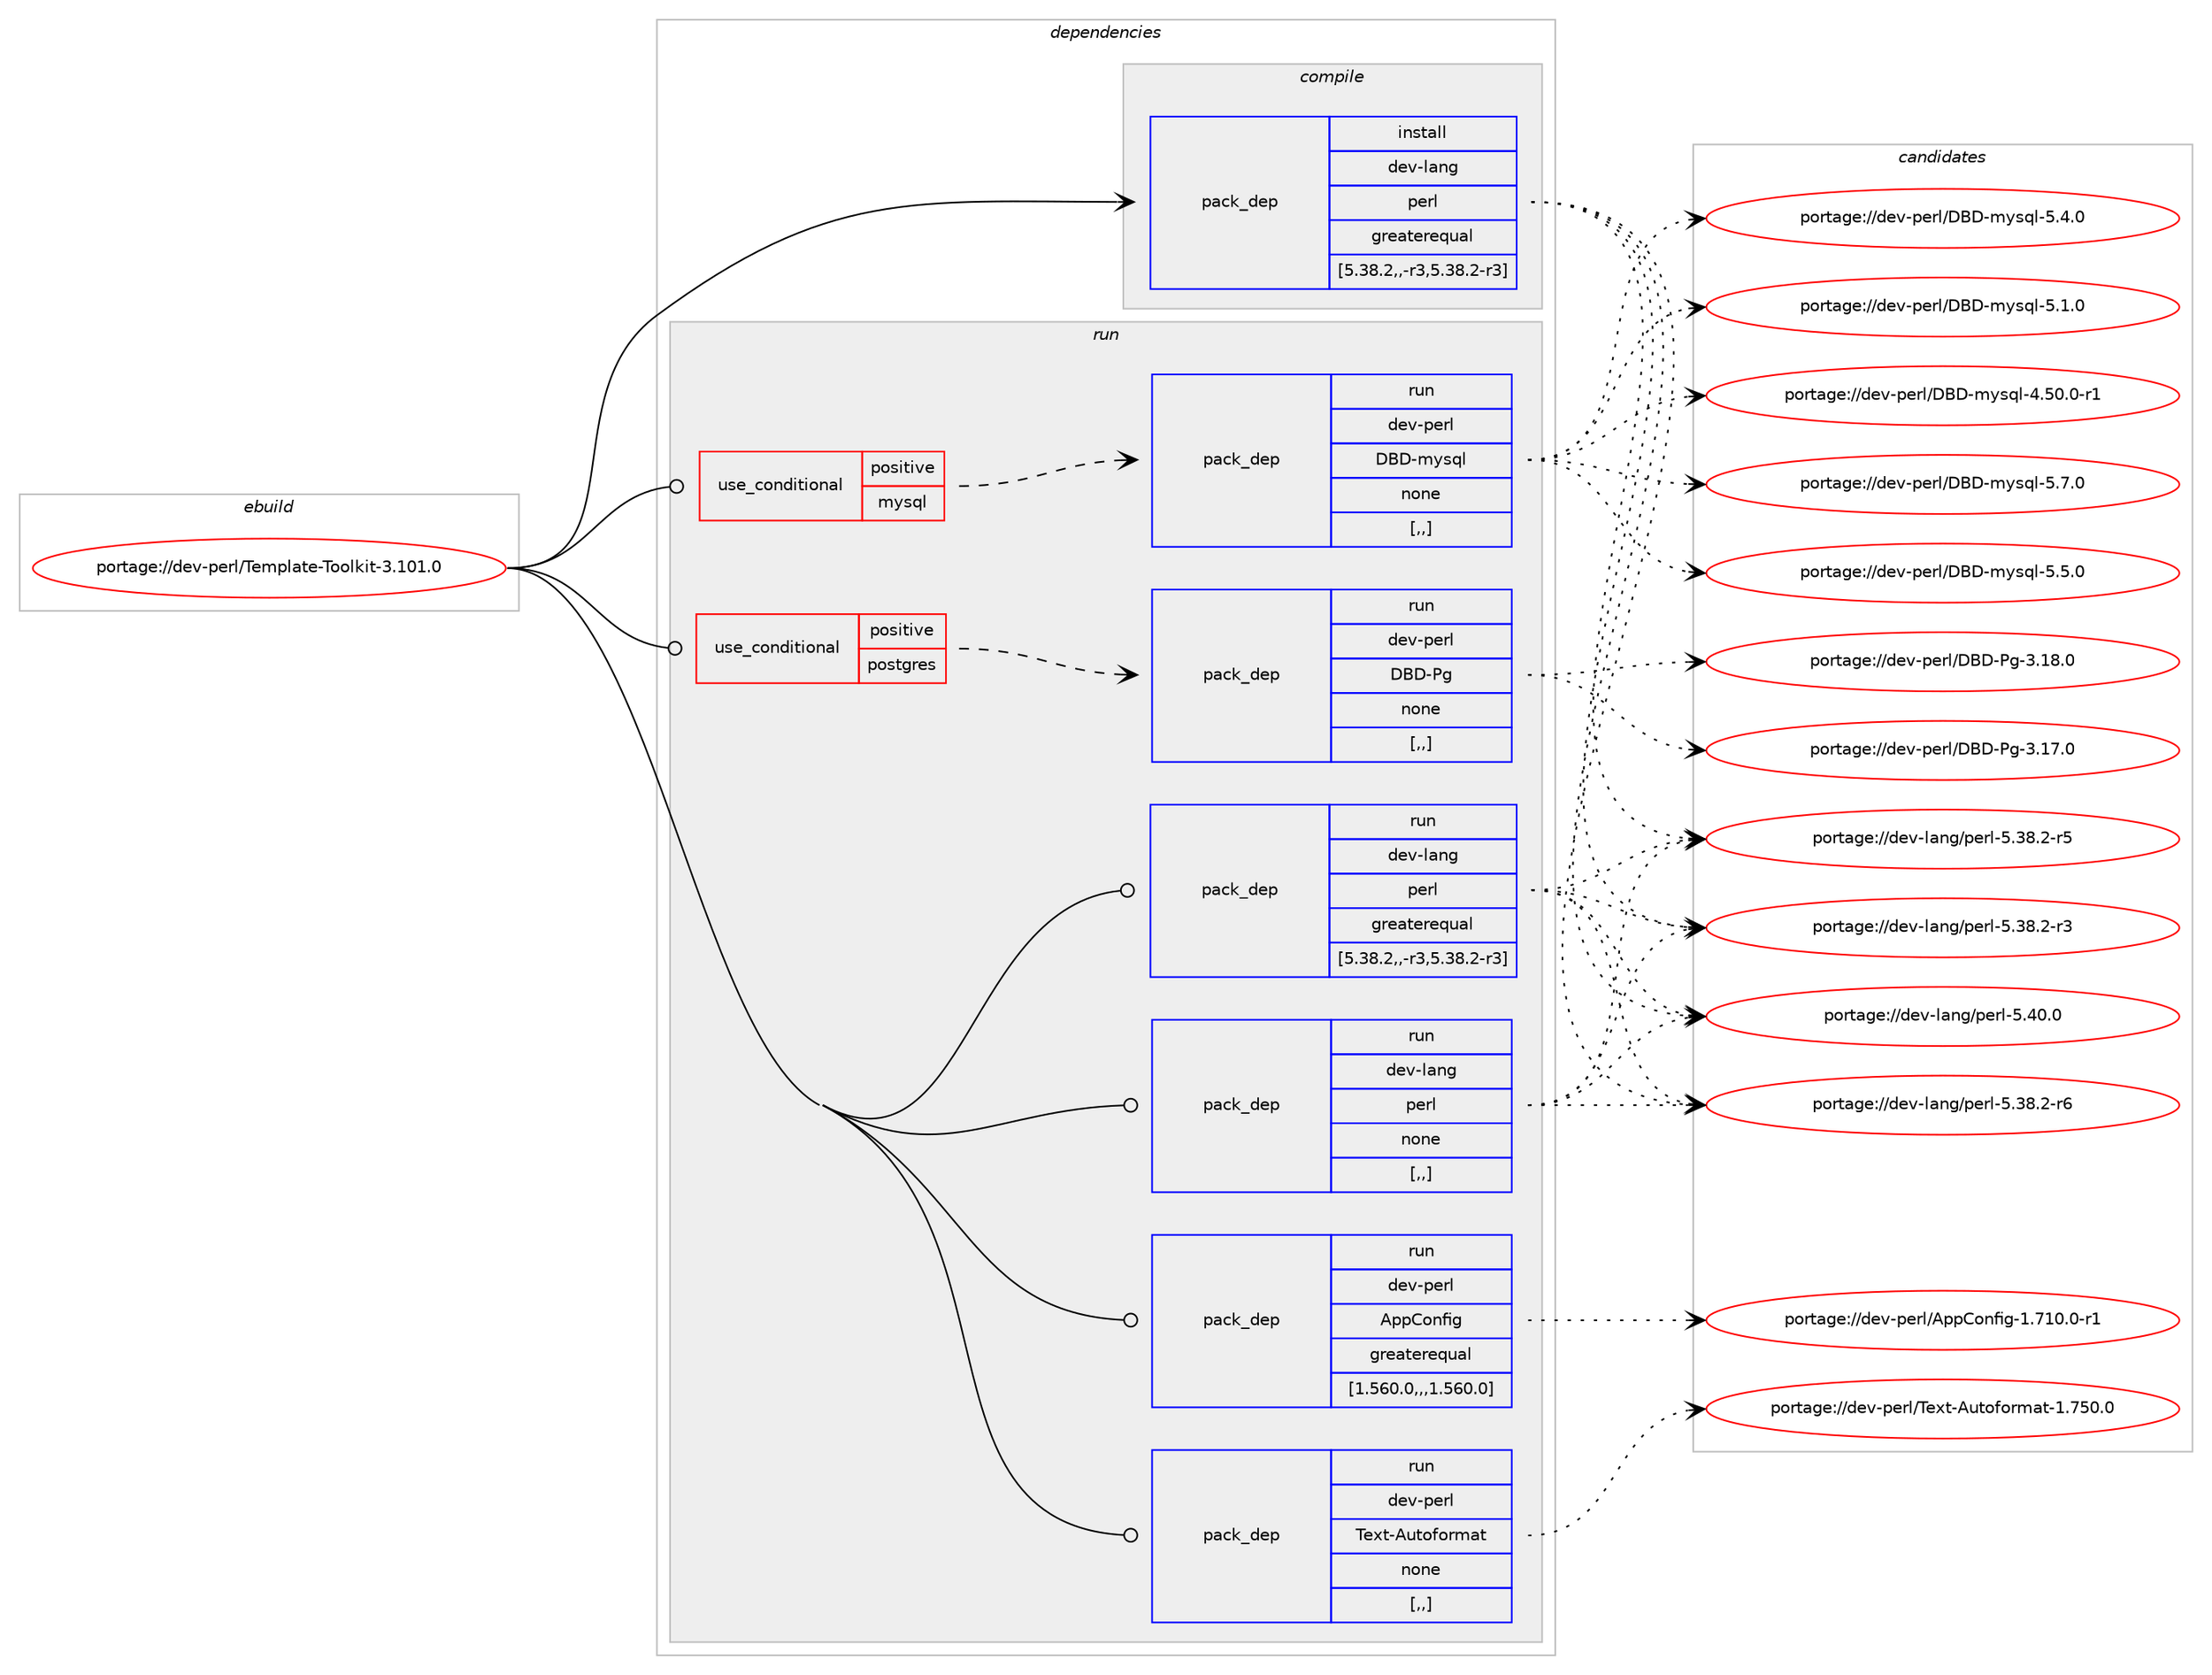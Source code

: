 digraph prolog {

# *************
# Graph options
# *************

newrank=true;
concentrate=true;
compound=true;
graph [rankdir=LR,fontname=Helvetica,fontsize=10,ranksep=1.5];#, ranksep=2.5, nodesep=0.2];
edge  [arrowhead=vee];
node  [fontname=Helvetica,fontsize=10];

# **********
# The ebuild
# **********

subgraph cluster_leftcol {
color=gray;
label=<<i>ebuild</i>>;
id [label="portage://dev-perl/Template-Toolkit-3.101.0", color=red, width=4, href="../dev-perl/Template-Toolkit-3.101.0.svg"];
}

# ****************
# The dependencies
# ****************

subgraph cluster_midcol {
color=gray;
label=<<i>dependencies</i>>;
subgraph cluster_compile {
fillcolor="#eeeeee";
style=filled;
label=<<i>compile</i>>;
subgraph pack106137 {
dependency137472 [label=<<TABLE BORDER="0" CELLBORDER="1" CELLSPACING="0" CELLPADDING="4" WIDTH="220"><TR><TD ROWSPAN="6" CELLPADDING="30">pack_dep</TD></TR><TR><TD WIDTH="110">install</TD></TR><TR><TD>dev-lang</TD></TR><TR><TD>perl</TD></TR><TR><TD>greaterequal</TD></TR><TR><TD>[5.38.2,,-r3,5.38.2-r3]</TD></TR></TABLE>>, shape=none, color=blue];
}
id:e -> dependency137472:w [weight=20,style="solid",arrowhead="vee"];
}
subgraph cluster_compileandrun {
fillcolor="#eeeeee";
style=filled;
label=<<i>compile and run</i>>;
}
subgraph cluster_run {
fillcolor="#eeeeee";
style=filled;
label=<<i>run</i>>;
subgraph cond30100 {
dependency137473 [label=<<TABLE BORDER="0" CELLBORDER="1" CELLSPACING="0" CELLPADDING="4"><TR><TD ROWSPAN="3" CELLPADDING="10">use_conditional</TD></TR><TR><TD>positive</TD></TR><TR><TD>mysql</TD></TR></TABLE>>, shape=none, color=red];
subgraph pack106138 {
dependency137474 [label=<<TABLE BORDER="0" CELLBORDER="1" CELLSPACING="0" CELLPADDING="4" WIDTH="220"><TR><TD ROWSPAN="6" CELLPADDING="30">pack_dep</TD></TR><TR><TD WIDTH="110">run</TD></TR><TR><TD>dev-perl</TD></TR><TR><TD>DBD-mysql</TD></TR><TR><TD>none</TD></TR><TR><TD>[,,]</TD></TR></TABLE>>, shape=none, color=blue];
}
dependency137473:e -> dependency137474:w [weight=20,style="dashed",arrowhead="vee"];
}
id:e -> dependency137473:w [weight=20,style="solid",arrowhead="odot"];
subgraph cond30101 {
dependency137475 [label=<<TABLE BORDER="0" CELLBORDER="1" CELLSPACING="0" CELLPADDING="4"><TR><TD ROWSPAN="3" CELLPADDING="10">use_conditional</TD></TR><TR><TD>positive</TD></TR><TR><TD>postgres</TD></TR></TABLE>>, shape=none, color=red];
subgraph pack106139 {
dependency137476 [label=<<TABLE BORDER="0" CELLBORDER="1" CELLSPACING="0" CELLPADDING="4" WIDTH="220"><TR><TD ROWSPAN="6" CELLPADDING="30">pack_dep</TD></TR><TR><TD WIDTH="110">run</TD></TR><TR><TD>dev-perl</TD></TR><TR><TD>DBD-Pg</TD></TR><TR><TD>none</TD></TR><TR><TD>[,,]</TD></TR></TABLE>>, shape=none, color=blue];
}
dependency137475:e -> dependency137476:w [weight=20,style="dashed",arrowhead="vee"];
}
id:e -> dependency137475:w [weight=20,style="solid",arrowhead="odot"];
subgraph pack106140 {
dependency137477 [label=<<TABLE BORDER="0" CELLBORDER="1" CELLSPACING="0" CELLPADDING="4" WIDTH="220"><TR><TD ROWSPAN="6" CELLPADDING="30">pack_dep</TD></TR><TR><TD WIDTH="110">run</TD></TR><TR><TD>dev-lang</TD></TR><TR><TD>perl</TD></TR><TR><TD>greaterequal</TD></TR><TR><TD>[5.38.2,,-r3,5.38.2-r3]</TD></TR></TABLE>>, shape=none, color=blue];
}
id:e -> dependency137477:w [weight=20,style="solid",arrowhead="odot"];
subgraph pack106141 {
dependency137478 [label=<<TABLE BORDER="0" CELLBORDER="1" CELLSPACING="0" CELLPADDING="4" WIDTH="220"><TR><TD ROWSPAN="6" CELLPADDING="30">pack_dep</TD></TR><TR><TD WIDTH="110">run</TD></TR><TR><TD>dev-lang</TD></TR><TR><TD>perl</TD></TR><TR><TD>none</TD></TR><TR><TD>[,,]</TD></TR></TABLE>>, shape=none, color=blue];
}
id:e -> dependency137478:w [weight=20,style="solid",arrowhead="odot"];
subgraph pack106142 {
dependency137479 [label=<<TABLE BORDER="0" CELLBORDER="1" CELLSPACING="0" CELLPADDING="4" WIDTH="220"><TR><TD ROWSPAN="6" CELLPADDING="30">pack_dep</TD></TR><TR><TD WIDTH="110">run</TD></TR><TR><TD>dev-perl</TD></TR><TR><TD>AppConfig</TD></TR><TR><TD>greaterequal</TD></TR><TR><TD>[1.560.0,,,1.560.0]</TD></TR></TABLE>>, shape=none, color=blue];
}
id:e -> dependency137479:w [weight=20,style="solid",arrowhead="odot"];
subgraph pack106143 {
dependency137480 [label=<<TABLE BORDER="0" CELLBORDER="1" CELLSPACING="0" CELLPADDING="4" WIDTH="220"><TR><TD ROWSPAN="6" CELLPADDING="30">pack_dep</TD></TR><TR><TD WIDTH="110">run</TD></TR><TR><TD>dev-perl</TD></TR><TR><TD>Text-Autoformat</TD></TR><TR><TD>none</TD></TR><TR><TD>[,,]</TD></TR></TABLE>>, shape=none, color=blue];
}
id:e -> dependency137480:w [weight=20,style="solid",arrowhead="odot"];
}
}

# **************
# The candidates
# **************

subgraph cluster_choices {
rank=same;
color=gray;
label=<<i>candidates</i>>;

subgraph choice106137 {
color=black;
nodesep=1;
choice10010111845108971101034711210111410845534652484648 [label="portage://dev-lang/perl-5.40.0", color=red, width=4,href="../dev-lang/perl-5.40.0.svg"];
choice100101118451089711010347112101114108455346515646504511454 [label="portage://dev-lang/perl-5.38.2-r6", color=red, width=4,href="../dev-lang/perl-5.38.2-r6.svg"];
choice100101118451089711010347112101114108455346515646504511453 [label="portage://dev-lang/perl-5.38.2-r5", color=red, width=4,href="../dev-lang/perl-5.38.2-r5.svg"];
choice100101118451089711010347112101114108455346515646504511451 [label="portage://dev-lang/perl-5.38.2-r3", color=red, width=4,href="../dev-lang/perl-5.38.2-r3.svg"];
dependency137472:e -> choice10010111845108971101034711210111410845534652484648:w [style=dotted,weight="100"];
dependency137472:e -> choice100101118451089711010347112101114108455346515646504511454:w [style=dotted,weight="100"];
dependency137472:e -> choice100101118451089711010347112101114108455346515646504511453:w [style=dotted,weight="100"];
dependency137472:e -> choice100101118451089711010347112101114108455346515646504511451:w [style=dotted,weight="100"];
}
subgraph choice106138 {
color=black;
nodesep=1;
choice100101118451121011141084768666845109121115113108455346554648 [label="portage://dev-perl/DBD-mysql-5.7.0", color=red, width=4,href="../dev-perl/DBD-mysql-5.7.0.svg"];
choice100101118451121011141084768666845109121115113108455346534648 [label="portage://dev-perl/DBD-mysql-5.5.0", color=red, width=4,href="../dev-perl/DBD-mysql-5.5.0.svg"];
choice100101118451121011141084768666845109121115113108455346524648 [label="portage://dev-perl/DBD-mysql-5.4.0", color=red, width=4,href="../dev-perl/DBD-mysql-5.4.0.svg"];
choice100101118451121011141084768666845109121115113108455346494648 [label="portage://dev-perl/DBD-mysql-5.1.0", color=red, width=4,href="../dev-perl/DBD-mysql-5.1.0.svg"];
choice100101118451121011141084768666845109121115113108455246534846484511449 [label="portage://dev-perl/DBD-mysql-4.50.0-r1", color=red, width=4,href="../dev-perl/DBD-mysql-4.50.0-r1.svg"];
dependency137474:e -> choice100101118451121011141084768666845109121115113108455346554648:w [style=dotted,weight="100"];
dependency137474:e -> choice100101118451121011141084768666845109121115113108455346534648:w [style=dotted,weight="100"];
dependency137474:e -> choice100101118451121011141084768666845109121115113108455346524648:w [style=dotted,weight="100"];
dependency137474:e -> choice100101118451121011141084768666845109121115113108455346494648:w [style=dotted,weight="100"];
dependency137474:e -> choice100101118451121011141084768666845109121115113108455246534846484511449:w [style=dotted,weight="100"];
}
subgraph choice106139 {
color=black;
nodesep=1;
choice1001011184511210111410847686668458010345514649564648 [label="portage://dev-perl/DBD-Pg-3.18.0", color=red, width=4,href="../dev-perl/DBD-Pg-3.18.0.svg"];
choice1001011184511210111410847686668458010345514649554648 [label="portage://dev-perl/DBD-Pg-3.17.0", color=red, width=4,href="../dev-perl/DBD-Pg-3.17.0.svg"];
dependency137476:e -> choice1001011184511210111410847686668458010345514649564648:w [style=dotted,weight="100"];
dependency137476:e -> choice1001011184511210111410847686668458010345514649554648:w [style=dotted,weight="100"];
}
subgraph choice106140 {
color=black;
nodesep=1;
choice10010111845108971101034711210111410845534652484648 [label="portage://dev-lang/perl-5.40.0", color=red, width=4,href="../dev-lang/perl-5.40.0.svg"];
choice100101118451089711010347112101114108455346515646504511454 [label="portage://dev-lang/perl-5.38.2-r6", color=red, width=4,href="../dev-lang/perl-5.38.2-r6.svg"];
choice100101118451089711010347112101114108455346515646504511453 [label="portage://dev-lang/perl-5.38.2-r5", color=red, width=4,href="../dev-lang/perl-5.38.2-r5.svg"];
choice100101118451089711010347112101114108455346515646504511451 [label="portage://dev-lang/perl-5.38.2-r3", color=red, width=4,href="../dev-lang/perl-5.38.2-r3.svg"];
dependency137477:e -> choice10010111845108971101034711210111410845534652484648:w [style=dotted,weight="100"];
dependency137477:e -> choice100101118451089711010347112101114108455346515646504511454:w [style=dotted,weight="100"];
dependency137477:e -> choice100101118451089711010347112101114108455346515646504511453:w [style=dotted,weight="100"];
dependency137477:e -> choice100101118451089711010347112101114108455346515646504511451:w [style=dotted,weight="100"];
}
subgraph choice106141 {
color=black;
nodesep=1;
choice10010111845108971101034711210111410845534652484648 [label="portage://dev-lang/perl-5.40.0", color=red, width=4,href="../dev-lang/perl-5.40.0.svg"];
choice100101118451089711010347112101114108455346515646504511454 [label="portage://dev-lang/perl-5.38.2-r6", color=red, width=4,href="../dev-lang/perl-5.38.2-r6.svg"];
choice100101118451089711010347112101114108455346515646504511453 [label="portage://dev-lang/perl-5.38.2-r5", color=red, width=4,href="../dev-lang/perl-5.38.2-r5.svg"];
choice100101118451089711010347112101114108455346515646504511451 [label="portage://dev-lang/perl-5.38.2-r3", color=red, width=4,href="../dev-lang/perl-5.38.2-r3.svg"];
dependency137478:e -> choice10010111845108971101034711210111410845534652484648:w [style=dotted,weight="100"];
dependency137478:e -> choice100101118451089711010347112101114108455346515646504511454:w [style=dotted,weight="100"];
dependency137478:e -> choice100101118451089711010347112101114108455346515646504511453:w [style=dotted,weight="100"];
dependency137478:e -> choice100101118451089711010347112101114108455346515646504511451:w [style=dotted,weight="100"];
}
subgraph choice106142 {
color=black;
nodesep=1;
choice1001011184511210111410847651121126711111010210510345494655494846484511449 [label="portage://dev-perl/AppConfig-1.710.0-r1", color=red, width=4,href="../dev-perl/AppConfig-1.710.0-r1.svg"];
dependency137479:e -> choice1001011184511210111410847651121126711111010210510345494655494846484511449:w [style=dotted,weight="100"];
}
subgraph choice106143 {
color=black;
nodesep=1;
choice1001011184511210111410847841011201164565117116111102111114109971164549465553484648 [label="portage://dev-perl/Text-Autoformat-1.750.0", color=red, width=4,href="../dev-perl/Text-Autoformat-1.750.0.svg"];
dependency137480:e -> choice1001011184511210111410847841011201164565117116111102111114109971164549465553484648:w [style=dotted,weight="100"];
}
}

}
